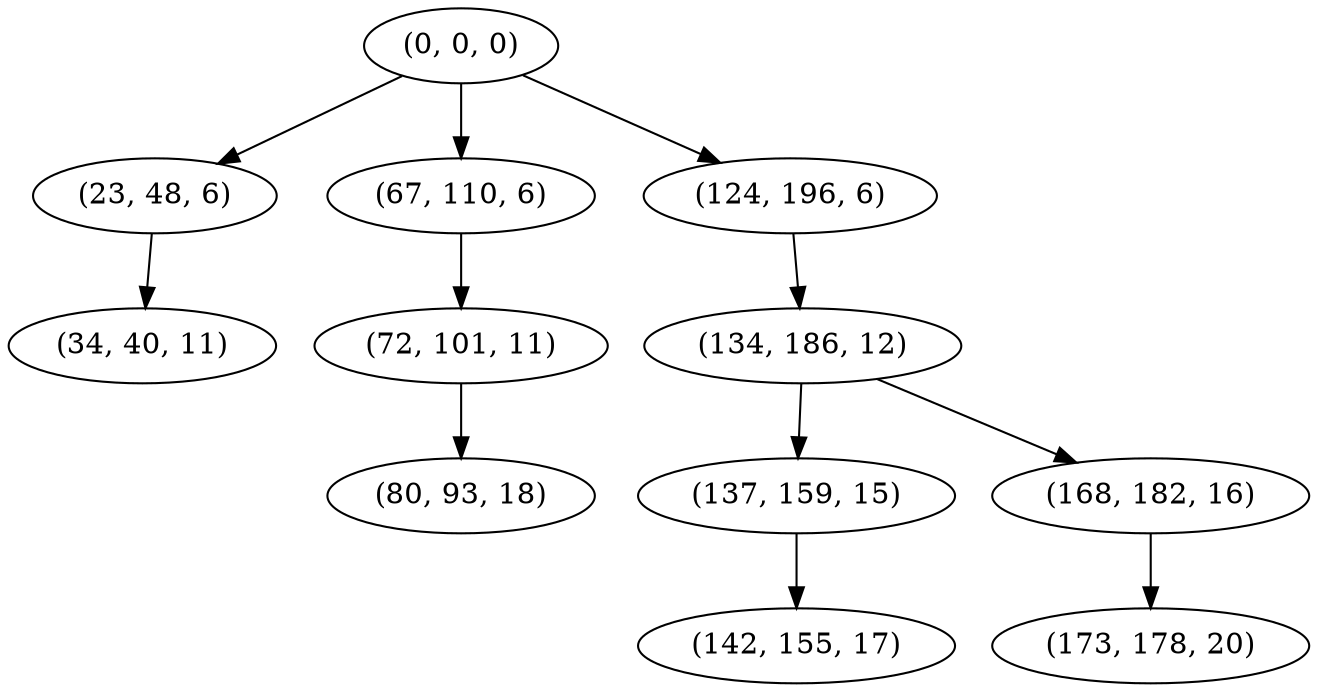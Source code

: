 digraph tree {
    "(0, 0, 0)";
    "(23, 48, 6)";
    "(34, 40, 11)";
    "(67, 110, 6)";
    "(72, 101, 11)";
    "(80, 93, 18)";
    "(124, 196, 6)";
    "(134, 186, 12)";
    "(137, 159, 15)";
    "(142, 155, 17)";
    "(168, 182, 16)";
    "(173, 178, 20)";
    "(0, 0, 0)" -> "(23, 48, 6)";
    "(0, 0, 0)" -> "(67, 110, 6)";
    "(0, 0, 0)" -> "(124, 196, 6)";
    "(23, 48, 6)" -> "(34, 40, 11)";
    "(67, 110, 6)" -> "(72, 101, 11)";
    "(72, 101, 11)" -> "(80, 93, 18)";
    "(124, 196, 6)" -> "(134, 186, 12)";
    "(134, 186, 12)" -> "(137, 159, 15)";
    "(134, 186, 12)" -> "(168, 182, 16)";
    "(137, 159, 15)" -> "(142, 155, 17)";
    "(168, 182, 16)" -> "(173, 178, 20)";
}
